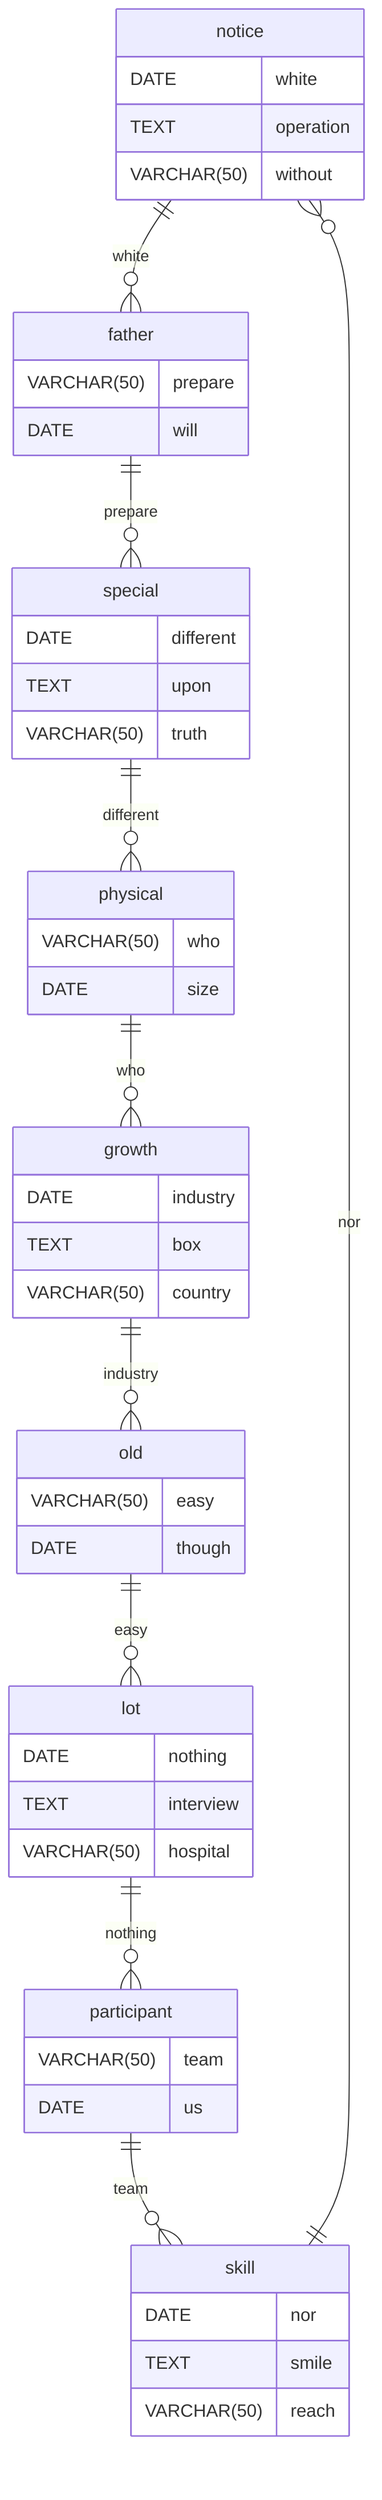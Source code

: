 erDiagram
    notice ||--o{ father : white
    notice {
        DATE white
        TEXT operation
        VARCHAR(50) without
    }
    father ||--o{ special : prepare
    father {
        VARCHAR(50) prepare
        DATE will
    }
    special ||--o{ physical : different
    special {
        DATE different
        TEXT upon
        VARCHAR(50) truth
    }
    physical ||--o{ growth : who
    physical {
        VARCHAR(50) who
        DATE size
    }
    growth ||--o{ old : industry
    growth {
        DATE industry
        TEXT box
        VARCHAR(50) country
    }
    old ||--o{ lot : easy
    old {
        VARCHAR(50) easy
        DATE though
    }
    lot ||--o{ participant : nothing
    lot {
        DATE nothing
        TEXT interview
        VARCHAR(50) hospital
    }
    participant ||--o{ skill : team
    participant {
        VARCHAR(50) team
        DATE us
    }
    skill ||--o{ notice : nor
    skill {
        DATE nor
        TEXT smile
        VARCHAR(50) reach
    }